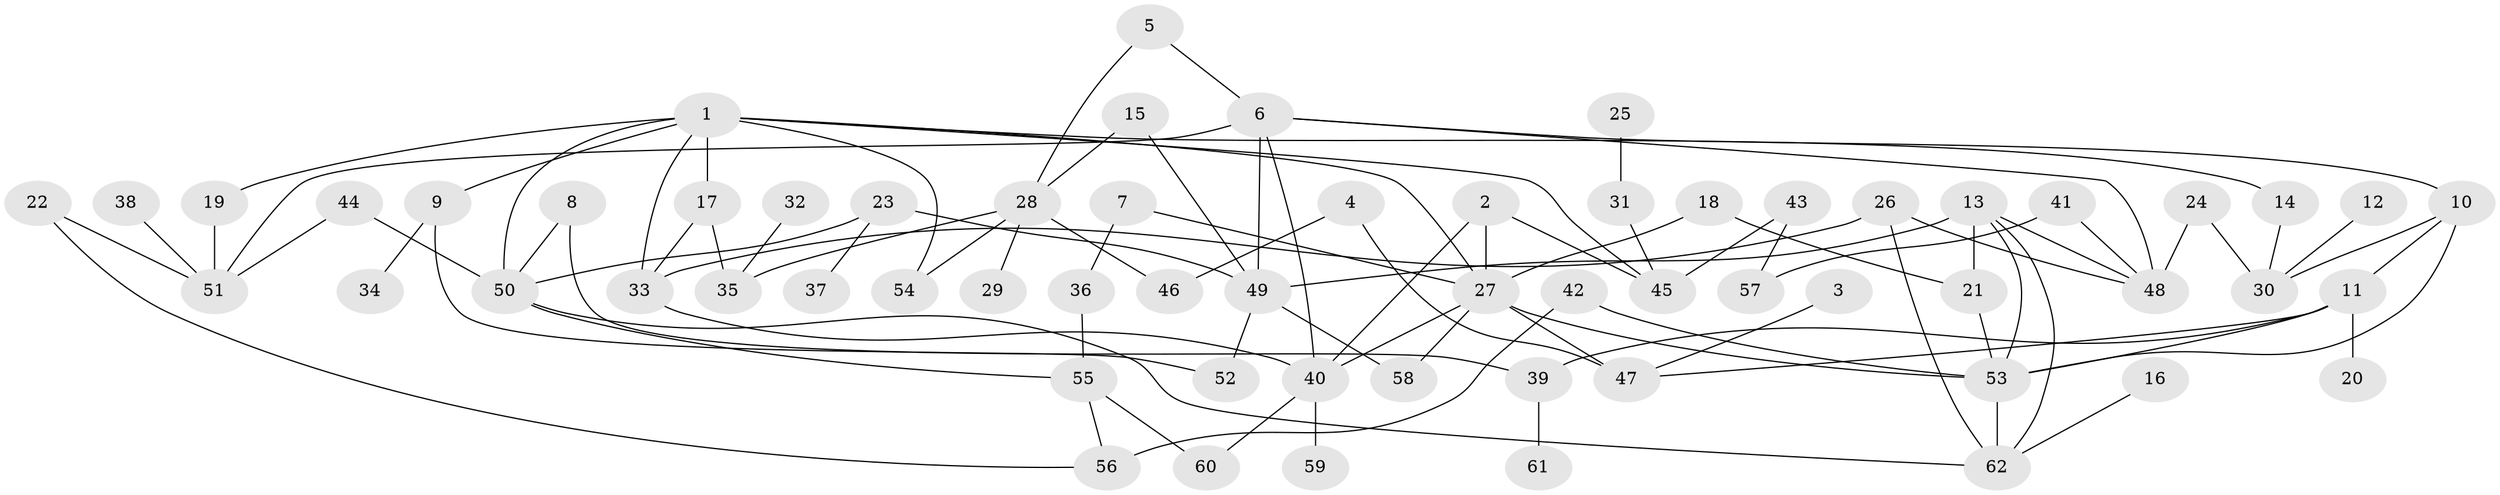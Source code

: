 // original degree distribution, {5: 0.024193548387096774, 6: 0.024193548387096774, 8: 0.008064516129032258, 7: 0.008064516129032258, 4: 0.13709677419354838, 3: 0.24193548387096775, 2: 0.3467741935483871, 1: 0.20967741935483872}
// Generated by graph-tools (version 1.1) at 2025/25/03/09/25 03:25:26]
// undirected, 62 vertices, 93 edges
graph export_dot {
graph [start="1"]
  node [color=gray90,style=filled];
  1;
  2;
  3;
  4;
  5;
  6;
  7;
  8;
  9;
  10;
  11;
  12;
  13;
  14;
  15;
  16;
  17;
  18;
  19;
  20;
  21;
  22;
  23;
  24;
  25;
  26;
  27;
  28;
  29;
  30;
  31;
  32;
  33;
  34;
  35;
  36;
  37;
  38;
  39;
  40;
  41;
  42;
  43;
  44;
  45;
  46;
  47;
  48;
  49;
  50;
  51;
  52;
  53;
  54;
  55;
  56;
  57;
  58;
  59;
  60;
  61;
  62;
  1 -- 9 [weight=1.0];
  1 -- 14 [weight=1.0];
  1 -- 17 [weight=1.0];
  1 -- 19 [weight=1.0];
  1 -- 27 [weight=1.0];
  1 -- 33 [weight=1.0];
  1 -- 45 [weight=1.0];
  1 -- 50 [weight=1.0];
  1 -- 54 [weight=1.0];
  2 -- 27 [weight=1.0];
  2 -- 40 [weight=1.0];
  2 -- 45 [weight=1.0];
  3 -- 47 [weight=1.0];
  4 -- 46 [weight=1.0];
  4 -- 47 [weight=1.0];
  5 -- 6 [weight=1.0];
  5 -- 28 [weight=1.0];
  6 -- 10 [weight=1.0];
  6 -- 40 [weight=1.0];
  6 -- 48 [weight=1.0];
  6 -- 49 [weight=1.0];
  6 -- 51 [weight=1.0];
  7 -- 27 [weight=2.0];
  7 -- 36 [weight=1.0];
  8 -- 39 [weight=1.0];
  8 -- 50 [weight=1.0];
  9 -- 34 [weight=1.0];
  9 -- 52 [weight=1.0];
  10 -- 11 [weight=1.0];
  10 -- 30 [weight=1.0];
  10 -- 53 [weight=1.0];
  11 -- 20 [weight=1.0];
  11 -- 39 [weight=1.0];
  11 -- 47 [weight=1.0];
  11 -- 53 [weight=1.0];
  12 -- 30 [weight=1.0];
  13 -- 21 [weight=1.0];
  13 -- 48 [weight=1.0];
  13 -- 49 [weight=1.0];
  13 -- 53 [weight=1.0];
  13 -- 62 [weight=1.0];
  14 -- 30 [weight=1.0];
  15 -- 28 [weight=1.0];
  15 -- 49 [weight=1.0];
  16 -- 62 [weight=1.0];
  17 -- 33 [weight=1.0];
  17 -- 35 [weight=1.0];
  18 -- 21 [weight=1.0];
  18 -- 27 [weight=1.0];
  19 -- 51 [weight=1.0];
  21 -- 53 [weight=1.0];
  22 -- 51 [weight=1.0];
  22 -- 56 [weight=1.0];
  23 -- 37 [weight=1.0];
  23 -- 49 [weight=1.0];
  23 -- 50 [weight=1.0];
  24 -- 30 [weight=1.0];
  24 -- 48 [weight=1.0];
  25 -- 31 [weight=1.0];
  26 -- 33 [weight=1.0];
  26 -- 48 [weight=1.0];
  26 -- 62 [weight=1.0];
  27 -- 40 [weight=1.0];
  27 -- 47 [weight=2.0];
  27 -- 53 [weight=1.0];
  27 -- 58 [weight=1.0];
  28 -- 29 [weight=1.0];
  28 -- 35 [weight=1.0];
  28 -- 46 [weight=1.0];
  28 -- 54 [weight=1.0];
  31 -- 45 [weight=1.0];
  32 -- 35 [weight=1.0];
  33 -- 40 [weight=1.0];
  36 -- 55 [weight=1.0];
  38 -- 51 [weight=1.0];
  39 -- 61 [weight=1.0];
  40 -- 59 [weight=1.0];
  40 -- 60 [weight=1.0];
  41 -- 48 [weight=1.0];
  41 -- 57 [weight=1.0];
  42 -- 53 [weight=1.0];
  42 -- 56 [weight=2.0];
  43 -- 45 [weight=1.0];
  43 -- 57 [weight=1.0];
  44 -- 50 [weight=1.0];
  44 -- 51 [weight=1.0];
  49 -- 52 [weight=1.0];
  49 -- 58 [weight=1.0];
  50 -- 55 [weight=1.0];
  50 -- 62 [weight=1.0];
  53 -- 62 [weight=1.0];
  55 -- 56 [weight=1.0];
  55 -- 60 [weight=1.0];
}
